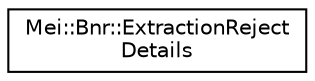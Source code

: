 digraph "Graphical Class Hierarchy"
{
  edge [fontname="Helvetica",fontsize="10",labelfontname="Helvetica",labelfontsize="10"];
  node [fontname="Helvetica",fontsize="10",shape=record];
  rankdir="LR";
  Node1 [label="Mei::Bnr::ExtractionReject\lDetails",height=0.2,width=0.4,color="black", fillcolor="white", style="filled",URL="$a00036.html",tooltip="ExtractionRejectDetails class "];
}
